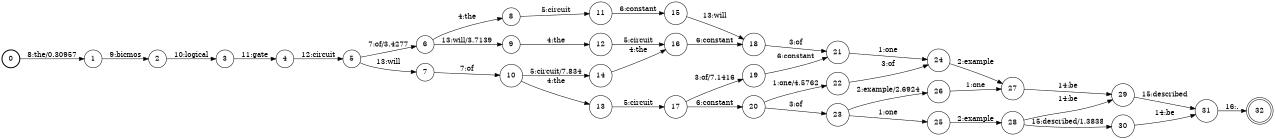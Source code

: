 digraph FST {
rankdir = LR;
size = "8.5,11";
label = "";
center = 1;
orientation = Portrait;
ranksep = "0.4";
nodesep = "0.25";
0 [label = "0", shape = circle, style = bold, fontsize = 14]
	0 -> 1 [label = "8:the/0.30957", fontsize = 14];
1 [label = "1", shape = circle, style = solid, fontsize = 14]
	1 -> 2 [label = "9:bicmos", fontsize = 14];
2 [label = "2", shape = circle, style = solid, fontsize = 14]
	2 -> 3 [label = "10:logical", fontsize = 14];
3 [label = "3", shape = circle, style = solid, fontsize = 14]
	3 -> 4 [label = "11:gate", fontsize = 14];
4 [label = "4", shape = circle, style = solid, fontsize = 14]
	4 -> 5 [label = "12:circuit", fontsize = 14];
5 [label = "5", shape = circle, style = solid, fontsize = 14]
	5 -> 6 [label = "7:of/3.4277", fontsize = 14];
	5 -> 7 [label = "13:will", fontsize = 14];
6 [label = "6", shape = circle, style = solid, fontsize = 14]
	6 -> 8 [label = "4:the", fontsize = 14];
	6 -> 9 [label = "13:will/3.7139", fontsize = 14];
7 [label = "7", shape = circle, style = solid, fontsize = 14]
	7 -> 10 [label = "7:of", fontsize = 14];
8 [label = "8", shape = circle, style = solid, fontsize = 14]
	8 -> 11 [label = "5:circuit", fontsize = 14];
9 [label = "9", shape = circle, style = solid, fontsize = 14]
	9 -> 12 [label = "4:the", fontsize = 14];
10 [label = "10", shape = circle, style = solid, fontsize = 14]
	10 -> 13 [label = "4:the", fontsize = 14];
	10 -> 14 [label = "5:circuit/7.834", fontsize = 14];
11 [label = "11", shape = circle, style = solid, fontsize = 14]
	11 -> 15 [label = "6:constant", fontsize = 14];
12 [label = "12", shape = circle, style = solid, fontsize = 14]
	12 -> 16 [label = "5:circuit", fontsize = 14];
13 [label = "13", shape = circle, style = solid, fontsize = 14]
	13 -> 17 [label = "5:circuit", fontsize = 14];
14 [label = "14", shape = circle, style = solid, fontsize = 14]
	14 -> 16 [label = "4:the", fontsize = 14];
15 [label = "15", shape = circle, style = solid, fontsize = 14]
	15 -> 18 [label = "13:will", fontsize = 14];
16 [label = "16", shape = circle, style = solid, fontsize = 14]
	16 -> 18 [label = "6:constant", fontsize = 14];
17 [label = "17", shape = circle, style = solid, fontsize = 14]
	17 -> 20 [label = "6:constant", fontsize = 14];
	17 -> 19 [label = "3:of/7.1416", fontsize = 14];
18 [label = "18", shape = circle, style = solid, fontsize = 14]
	18 -> 21 [label = "3:of", fontsize = 14];
19 [label = "19", shape = circle, style = solid, fontsize = 14]
	19 -> 21 [label = "6:constant", fontsize = 14];
20 [label = "20", shape = circle, style = solid, fontsize = 14]
	20 -> 22 [label = "1:one/4.5762", fontsize = 14];
	20 -> 23 [label = "3:of", fontsize = 14];
21 [label = "21", shape = circle, style = solid, fontsize = 14]
	21 -> 24 [label = "1:one", fontsize = 14];
22 [label = "22", shape = circle, style = solid, fontsize = 14]
	22 -> 24 [label = "3:of", fontsize = 14];
23 [label = "23", shape = circle, style = solid, fontsize = 14]
	23 -> 25 [label = "1:one", fontsize = 14];
	23 -> 26 [label = "2:example/2.6924", fontsize = 14];
24 [label = "24", shape = circle, style = solid, fontsize = 14]
	24 -> 27 [label = "2:example", fontsize = 14];
25 [label = "25", shape = circle, style = solid, fontsize = 14]
	25 -> 28 [label = "2:example", fontsize = 14];
26 [label = "26", shape = circle, style = solid, fontsize = 14]
	26 -> 27 [label = "1:one", fontsize = 14];
27 [label = "27", shape = circle, style = solid, fontsize = 14]
	27 -> 29 [label = "14:be", fontsize = 14];
28 [label = "28", shape = circle, style = solid, fontsize = 14]
	28 -> 29 [label = "14:be", fontsize = 14];
	28 -> 30 [label = "15:described/1.3838", fontsize = 14];
29 [label = "29", shape = circle, style = solid, fontsize = 14]
	29 -> 31 [label = "15:described", fontsize = 14];
30 [label = "30", shape = circle, style = solid, fontsize = 14]
	30 -> 31 [label = "14:be", fontsize = 14];
31 [label = "31", shape = circle, style = solid, fontsize = 14]
	31 -> 32 [label = "16:.", fontsize = 14];
32 [label = "32", shape = doublecircle, style = solid, fontsize = 14]
}
